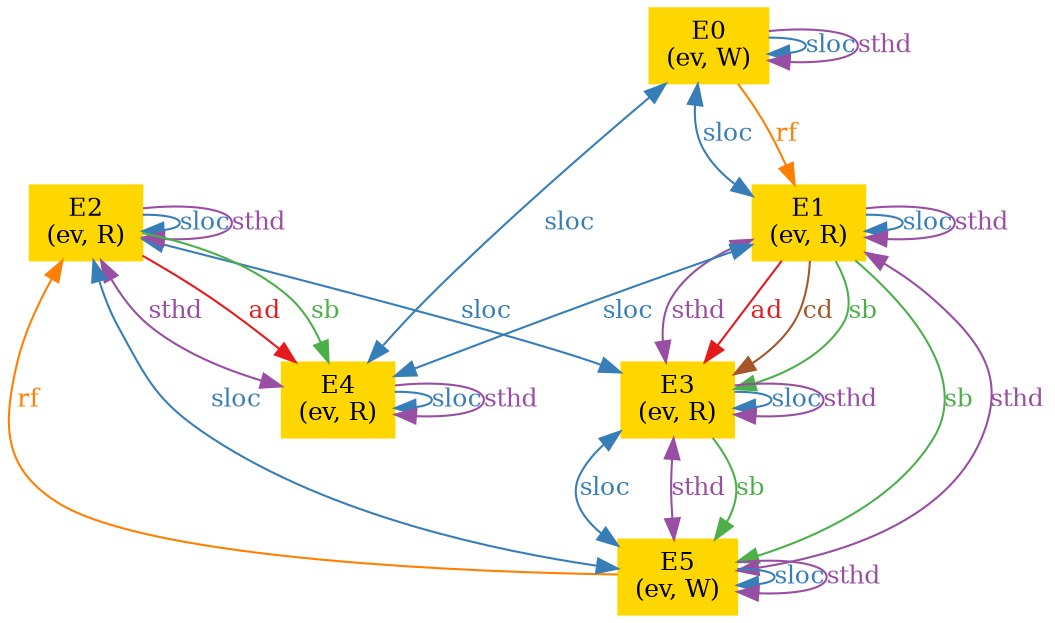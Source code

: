 digraph "graph" {
graph [fontsize=12]
node [fontsize=12]
edge [fontsize=12]
rankdir=TB;
"N4" -> "N2" [uuid = "<E1, E3>", color = "#e41a1c", fontcolor = "#e41a1c", style = "solid", label = "ad", dir = "forward", weight = "1"]
"N3" -> "N0" [uuid = "<E2, E4>", color = "#e41a1c", fontcolor = "#e41a1c", style = "solid", label = "ad", dir = "forward", weight = "1"]
"N4" -> "N2" [uuid = "<E1, E3>", color = "#a65628", fontcolor = "#a65628", style = "solid", label = "cd", dir = "forward", weight = "1"]
"N5" -> "N4" [uuid = "<E0, E1>", color = "#ff7f00", fontcolor = "#ff7f00", style = "solid", label = "rf", dir = "forward", weight = "1"]
"N3" -> "N1" [uuid = "<E5, E2>", color = "#ff7f00", fontcolor = "#ff7f00", style = "solid", label = "rf", dir = "back", weight = "1"]
"N4" -> "N2" [uuid = "<E1, E3>", color = "#4daf4a", fontcolor = "#4daf4a", style = "solid", label = "sb", dir = "forward", weight = "1"]
"N4" -> "N1" [uuid = "<E1, E5>", color = "#4daf4a", fontcolor = "#4daf4a", style = "solid", label = "sb", dir = "forward", weight = "1"]
"N3" -> "N0" [uuid = "<E2, E4>", color = "#4daf4a", fontcolor = "#4daf4a", style = "solid", label = "sb", dir = "forward", weight = "1"]
"N2" -> "N1" [uuid = "<E3, E5>", color = "#4daf4a", fontcolor = "#4daf4a", style = "solid", label = "sb", dir = "forward", weight = "1"]
"N5" -> "N5" [uuid = "<E0, E0>", color = "#377eb8", fontcolor = "#377eb8", style = "solid", label = "sloc", dir = "forward", weight = "1"]
"N5" -> "N4" [uuid = "<E0, E1>", color = "#377eb8", fontcolor = "#377eb8", style = "solid", label = "sloc", dir = "both", weight = "1"]
"N5" -> "N0" [uuid = "<E0, E4>", color = "#377eb8", fontcolor = "#377eb8", style = "solid", label = "sloc", dir = "both", weight = "1"]
"N4" -> "N4" [uuid = "<E1, E1>", color = "#377eb8", fontcolor = "#377eb8", style = "solid", label = "sloc", dir = "forward", weight = "1"]
"N4" -> "N0" [uuid = "<E1, E4>", color = "#377eb8", fontcolor = "#377eb8", style = "solid", label = "sloc", dir = "both", weight = "1"]
"N3" -> "N3" [uuid = "<E2, E2>", color = "#377eb8", fontcolor = "#377eb8", style = "solid", label = "sloc", dir = "forward", weight = "1"]
"N3" -> "N2" [uuid = "<E2, E3>", color = "#377eb8", fontcolor = "#377eb8", style = "solid", label = "sloc", dir = "both", weight = "1"]
"N3" -> "N1" [uuid = "<E2, E5>", color = "#377eb8", fontcolor = "#377eb8", style = "solid", label = "sloc", dir = "both", weight = "1"]
"N2" -> "N2" [uuid = "<E3, E3>", color = "#377eb8", fontcolor = "#377eb8", style = "solid", label = "sloc", dir = "forward", weight = "1"]
"N2" -> "N1" [uuid = "<E3, E5>", color = "#377eb8", fontcolor = "#377eb8", style = "solid", label = "sloc", dir = "both", weight = "1"]
"N0" -> "N0" [uuid = "<E4, E4>", color = "#377eb8", fontcolor = "#377eb8", style = "solid", label = "sloc", dir = "forward", weight = "1"]
"N1" -> "N1" [uuid = "<E5, E5>", color = "#377eb8", fontcolor = "#377eb8", style = "solid", label = "sloc", dir = "forward", weight = "1"]
"N5" -> "N5" [uuid = "<E0, E0>", color = "#984ea3", fontcolor = "#984ea3", style = "solid", label = "sthd", dir = "forward", weight = "1"]
"N4" -> "N4" [uuid = "<E1, E1>", color = "#984ea3", fontcolor = "#984ea3", style = "solid", label = "sthd", dir = "forward", weight = "1"]
"N4" -> "N2" [uuid = "<E1, E3>", color = "#984ea3", fontcolor = "#984ea3", style = "solid", label = "sthd", dir = "both", weight = "1"]
"N4" -> "N1" [uuid = "<E1, E5>", color = "#984ea3", fontcolor = "#984ea3", style = "solid", label = "sthd", dir = "both", weight = "1"]
"N3" -> "N3" [uuid = "<E2, E2>", color = "#984ea3", fontcolor = "#984ea3", style = "solid", label = "sthd", dir = "forward", weight = "1"]
"N3" -> "N0" [uuid = "<E2, E4>", color = "#984ea3", fontcolor = "#984ea3", style = "solid", label = "sthd", dir = "both", weight = "1"]
"N2" -> "N2" [uuid = "<E3, E3>", color = "#984ea3", fontcolor = "#984ea3", style = "solid", label = "sthd", dir = "forward", weight = "1"]
"N2" -> "N1" [uuid = "<E3, E5>", color = "#984ea3", fontcolor = "#984ea3", style = "solid", label = "sthd", dir = "both", weight = "1"]
"N0" -> "N0" [uuid = "<E4, E4>", color = "#984ea3", fontcolor = "#984ea3", style = "solid", label = "sthd", dir = "forward", weight = "1"]
"N1" -> "N1" [uuid = "<E5, E5>", color = "#984ea3", fontcolor = "#984ea3", style = "solid", label = "sthd", dir = "forward", weight = "1"]
"N0" [uuid="E4", label="E4\n(ev, R)", color="#ffd700", fontcolor = "#000000", shape = "box", style = "filled, solid"]
"N1" [uuid="E5", label="E5\n(ev, W)", color="#ffd700", fontcolor = "#000000", shape = "box", style = "filled, solid"]
"N2" [uuid="E3", label="E3\n(ev, R)", color="#ffd700", fontcolor = "#000000", shape = "box", style = "filled, solid"]
"N3" [uuid="E2", label="E2\n(ev, R)", color="#ffd700", fontcolor = "#000000", shape = "box", style = "filled, solid"]
"N4" [uuid="E1", label="E1\n(ev, R)", color="#ffd700", fontcolor = "#000000", shape = "box", style = "filled, solid"]
"N5" [uuid="E0", label="E0\n(ev, W)", color="#ffd700", fontcolor = "#000000", shape = "box", style = "filled, solid"]
}
